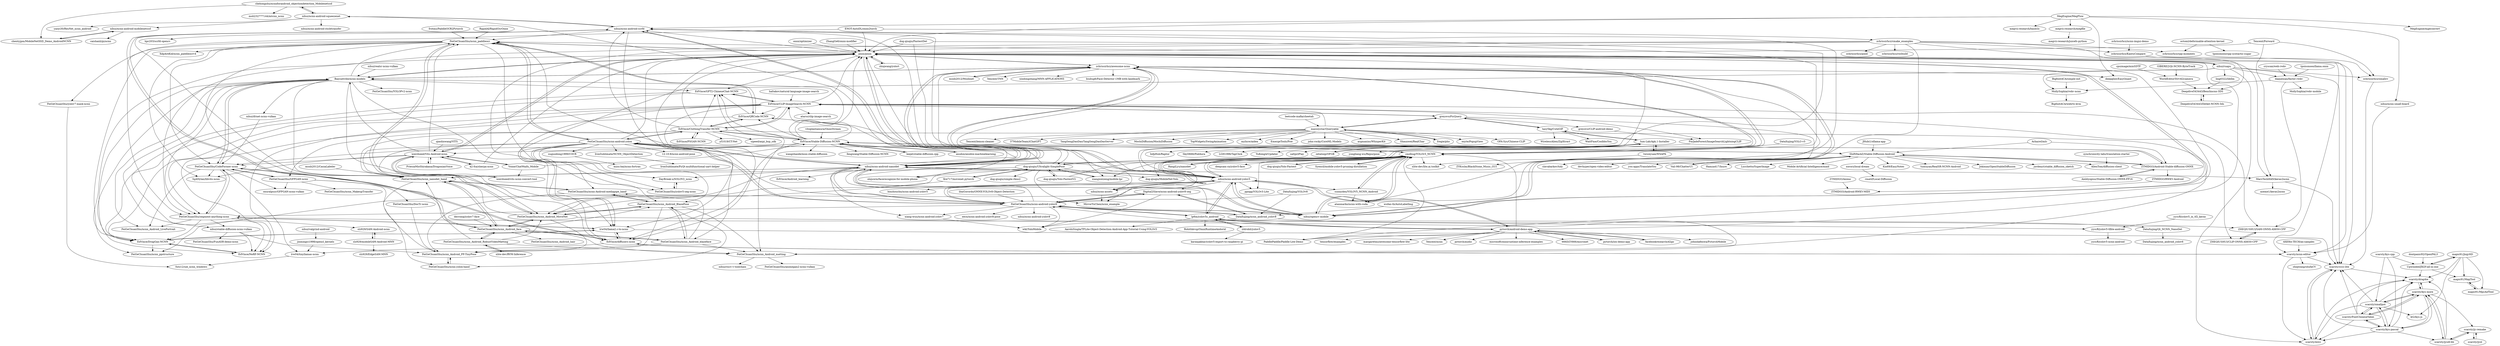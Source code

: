 digraph G {
"chehongshu/ncnnforandroid_objectiondetection_Mobilenetssd" -> "nihui/ncnn-android-squeezenet"
"chehongshu/ncnnforandroid_objectiondetection_Mobilenetssd" -> "chentyjpm/MobileNetSSD_Demo_AndroidNCNN"
"chehongshu/ncnnforandroid_objectiondetection_Mobilenetssd" -> "moli232777144/mtcnn_ncnn" ["e"=1]
"twiceyuan/WXAPK" -> "Ium-Lab/Apk.1-Installer"
"twiceyuan/WXAPK" -> "ZYKsslm/BlackStone_Music_GUI" ["e"=1]
"Upwinded/JXQY-all-in-one" -> "mapic91/JxqyHD"
"Upwinded/JXQY-all-in-one" -> "mapic91/MapTool"
"Upwinded/JXQY-all-in-one" -> "scarsty/drag4ie"
"nihui/ncnn-assets" -> "MirrorYuChen/ncnn_example" ["e"=1]
"nihui/ncnn-assets" -> "zchrissirhcz/awesome-ncnn"
"nihui/ncnn-assets" -> "nihui/ncnn-android-scrfd"
"nihui/realsr-ncnn-vulkan" -> "Baiyuetribe/ncnn-models" ["e"=1]
"dog-qiuqiu/Yolo-Fastest" -> "cmdbug/YOLOv5_NCNN" ["e"=1]
"PaddlePaddle/Paddle-Lite-Demo" -> "FeiGeChuanShu/ncnn_paddleocr" ["e"=1]
"PaddlePaddle/Paddle-Lite-Demo" -> "cmdbug/YOLOv5_NCNN" ["e"=1]
"zhiqwang/yolort" -> "pnnx/pnnx" ["e"=1]
"Syencil/mobile-yolov5-pruning-distillation" -> "cmdbug/YOLOv5_NCNN" ["e"=1]
"dontpanic92/OpenPAL3" -> "Upwinded/JXQY-all-in-one" ["e"=1]
"zldrobit/yolov5" -> "lp6m/yolov5s_android"
"zldrobit/yolov5" -> "karanjakhar/yolov5-export-to-raspberry-pi"
"cmdbug/YOLOv5_NCNN" -> "nihui/ncnn-android-yolov5"
"cmdbug/YOLOv5_NCNN" -> "dog-qiuqiu/Yolo-Fastest" ["e"=1]
"cmdbug/YOLOv5_NCNN" -> "nihui/opencv-mobile" ["e"=1]
"cmdbug/YOLOv5_NCNN" -> "zchrissirhcz/awesome-ncnn"
"cmdbug/YOLOv5_NCNN" -> "RangiLyu/nanodet" ["e"=1]
"cmdbug/YOLOv5_NCNN" -> "Syencil/mobile-yolov5-pruning-distillation" ["e"=1]
"cmdbug/YOLOv5_NCNN" -> "dog-qiuqiu/MobileNet-Yolo" ["e"=1]
"cmdbug/YOLOv5_NCNN" -> "ppogg/YOLOv5-Lite" ["e"=1]
"cmdbug/YOLOv5_NCNN" -> "dog-qiuqiu/Ultralight-SimplePose"
"cmdbug/YOLOv5_NCNN" -> "sunnyden/YOLOV5_NCNN_Android"
"cmdbug/YOLOv5_NCNN" -> "xlite-dev/lite.ai.toolkit" ["e"=1]
"cmdbug/YOLOv5_NCNN" -> "xiangweizeng/mobile-lpr" ["e"=1]
"cmdbug/YOLOv5_NCNN" -> "deepcam-cn/yolov5-face" ["e"=1]
"cmdbug/YOLOv5_NCNN" -> "FeiGeChuanShu/ncnn-android-yolox"
"cmdbug/YOLOv5_NCNN" -> "nihui/ncnn-android-nanodet"
"chentyjpm/MobileNetSSD_Demo_AndroidNCNN" -> "nihui/ncnn-android-mobilenetssd"
"nihui/ncnn-android-squeezenet" -> "chehongshu/ncnnforandroid_objectiondetection_Mobilenetssd"
"nihui/ncnn-android-squeezenet" -> "nihui/ncnn-android-styletransfer"
"nihui/ncnn-android-squeezenet" -> "nihui/ncnn-android-scrfd"
"nihui/ncnn-android-squeezenet" -> "nihui/ncnn-android-mobilenetssd"
"nihui/ncnn-android-squeezenet" -> "yaoyi30/ResNet_ncnn_android"
"pytorch/android-demo-app" -> "pytorch/ios-demo-app" ["e"=1]
"pytorch/android-demo-app" -> "nihui/ncnn-android-yolov5"
"pytorch/android-demo-app" -> "facebookresearch/d2go" ["e"=1]
"pytorch/android-demo-app" -> "lp6m/yolov5s_android"
"pytorch/android-demo-app" -> "cmdbug/YOLOv5_NCNN"
"pytorch/android-demo-app" -> "FeiGeChuanShu/ncnn-android-yolov8"
"pytorch/android-demo-app" -> "pnnx/pnnx"
"pytorch/android-demo-app" -> "johnolafenwa/PytorchMobile"
"pytorch/android-demo-app" -> "tensorflow/examples" ["e"=1]
"pytorch/android-demo-app" -> "margaretmz/awesome-tensorflow-lite" ["e"=1]
"pytorch/android-demo-app" -> "PaddlePaddle/Paddle-Lite-Demo" ["e"=1]
"pytorch/android-demo-app" -> "Tencent/ncnn" ["e"=1]
"pytorch/android-demo-app" -> "pytorch/audio" ["e"=1]
"pytorch/android-demo-app" -> "microsoft/onnxruntime-inference-examples" ["e"=1]
"pytorch/android-demo-app" -> "666DZY666/micronet" ["e"=1]
"zchrissirhcz/awesome-ncnn" -> "cmdbug/YOLOv5_NCNN"
"zchrissirhcz/awesome-ncnn" -> "Baiyuetribe/ncnn-models"
"zchrissirhcz/awesome-ncnn" -> "MirrorYuChen/ncnn_example" ["e"=1]
"zchrissirhcz/awesome-ncnn" -> "nihui/opencv-mobile" ["e"=1]
"zchrissirhcz/awesome-ncnn" -> "pnnx/pnnx"
"zchrissirhcz/awesome-ncnn" -> "nihui/ncnn-assets"
"zchrissirhcz/awesome-ncnn" -> "msnh2012/Msnhnet" ["e"=1]
"zchrissirhcz/awesome-ncnn" -> "Tencent/TNN" ["e"=1]
"zchrissirhcz/awesome-ncnn" -> "nihui/ncnn-android-yolov5"
"zchrissirhcz/awesome-ncnn" -> "xindongzhang/MNN-APPLICATIONS" ["e"=1]
"zchrissirhcz/awesome-ncnn" -> "deepglint/EasyQuant" ["e"=1]
"zchrissirhcz/awesome-ncnn" -> "biubug6/Face-Detector-1MB-with-landmark" ["e"=1]
"zchrissirhcz/awesome-ncnn" -> "xlite-dev/lite.ai.toolkit" ["e"=1]
"zchrissirhcz/awesome-ncnn" -> "xiangweizeng/mobile-lpr" ["e"=1]
"zchrissirhcz/awesome-ncnn" -> "nihui/ncnn-android-nanodet"
"zchrissirhcz/cmake_examples" -> "scarsty/ncnn-editor"
"zchrissirhcz/cmake_examples" -> "zchrissirhcz/rocbuild"
"zchrissirhcz/cmake_examples" -> "FeiGeChuanShu/segment-anything-ncnn"
"zchrissirhcz/cmake_examples" -> "zchrissirhcz/pixel"
"zchrissirhcz/cmake_examples" -> "pnnx/pnnx"
"zchrissirhcz/cmake_examples" -> "atanmarko/ncnn-with-cuda"
"zchrissirhcz/cmake_examples" -> "zchrissirhcz/smallcv"
"zchrissirhcz/cmake_examples" -> "zchrissirhcz/KantuCompare"
"zchrissirhcz/cmake_examples" -> "FeiGeChuanShu/ncnn_Android_BlazePose"
"zchrissirhcz/cmake_examples" -> "zchrissirhcz/cpp-moments"
"DataXujing/YOLO-v5" -> "cmdbug/YOLOv5_NCNN" ["e"=1]
"nihui/ncnn-android-mobilenetssd" -> "chentyjpm/MobileNetSSD_Demo_AndroidNCNN"
"nihui/ncnn-android-mobilenetssd" -> "caishanli/pyncnn"
"onnx/optimizer" -> "pnnx/pnnx" ["e"=1]
"pytorch/ios-demo-app" -> "pytorch/android-demo-app" ["e"=1]
"msnh2012/Msnhnet" -> "zchrissirhcz/awesome-ncnn" ["e"=1]
"xiangweizeng/mobile-lpr" -> "dog-qiuqiu/Ultralight-SimplePose" ["e"=1]
"dog-qiuqiu/Ultralight-SimplePose" -> "FeiGeChuanShu/ncnn_Android_MoveNet"
"dog-qiuqiu/Ultralight-SimplePose" -> "cmdbug/YOLOv5_NCNN"
"dog-qiuqiu/Ultralight-SimplePose" -> "dog-qiuqiu/MobileNet-Yolo" ["e"=1]
"dog-qiuqiu/Ultralight-SimplePose" -> "xiangweizeng/mobile-lpr" ["e"=1]
"dog-qiuqiu/Ultralight-SimplePose" -> "fire717/movenet.pytorch" ["e"=1]
"dog-qiuqiu/Ultralight-SimplePose" -> "FeiGeChuanShu/ncnn_nanodet_hand"
"dog-qiuqiu/Ultralight-SimplePose" -> "dog-qiuqiu/simple-rknn2"
"dog-qiuqiu/Ultralight-SimplePose" -> "olojuwin/facerecognize-for-mobile-phone" ["e"=1]
"dog-qiuqiu/Ultralight-SimplePose" -> "nihui/ncnn-android-scrfd"
"dog-qiuqiu/Ultralight-SimplePose" -> "dog-qiuqiu/Yolo-FastestV2" ["e"=1]
"dog-qiuqiu/Ultralight-SimplePose" -> "MirrorYuChen/ncnn_example" ["e"=1]
"dog-qiuqiu/Ultralight-SimplePose" -> "EdVince/QRCode-NCNN"
"xuguodong1999/COCR" -> "mizu-bai/ncnn-fortran"
"MarsTechHAN/keras2ncnn" -> "azeme1/keras2ncnn"
"MarsTechHAN/keras2ncnn" -> "scarsty/cccc-lite"
"msnh2012/CasiaLabeler" -> "FeiGeChuanShu/ncnn_nanodet_hand" ["e"=1]
"sunnyden/YOLOV5_NCNN_Android" -> "atanmarko/ncnn-with-cuda"
"sunnyden/YOLOV5_NCNN_Android" -> "cmdbug/YOLOv5_NCNN"
"RangiLyu/nanodet" -> "cmdbug/YOLOv5_NCNN" ["e"=1]
"haltakov/natural-language-image-search" -> "EdVince/CLIP-ImageSearch-NCNN" ["e"=1]
"nihui/opencv-mobile" -> "cmdbug/YOLOv5_NCNN" ["e"=1]
"nihui/opencv-mobile" -> "pnnx/pnnx" ["e"=1]
"nihui/opencv-mobile" -> "FeiGeChuanShu/ncnn-android-yolov8" ["e"=1]
"nihui/opencv-mobile" -> "zchrissirhcz/awesome-ncnn" ["e"=1]
"nihui/opencv-mobile" -> "nihui/ncnn-android-nanodet" ["e"=1]
"nihui/opencv-mobile" -> "nihui/ncnn-android-yolov5" ["e"=1]
"dog-qiuqiu/Yolo-FastestV2" -> "dog-qiuqiu/Ultralight-SimplePose" ["e"=1]
"dog-qiuqiu/Yolo-FastestV2" -> "cmdbug/YOLOv5_NCNN" ["e"=1]
"frotms/PaddleOCR2Pytorch" -> "FeiGeChuanShu/ncnn_paddleocr" ["e"=1]
"facebookresearch/d2go" -> "pytorch/android-demo-app" ["e"=1]
"pnnx/pnnx" -> "scarsty/ncnn-editor"
"pnnx/pnnx" -> "nihui/opencv-mobile" ["e"=1]
"pnnx/pnnx" -> "FeiGeChuanShu/ncnn_paddleocr"
"pnnx/pnnx" -> "EdVince/GPT2-ChineseChat-NCNN"
"pnnx/pnnx" -> "nihui/ncnn-android-nanodet"
"pnnx/pnnx" -> "zchrissirhcz/awesome-ncnn"
"pnnx/pnnx" -> "nihui/ruapu"
"pnnx/pnnx" -> "Baiyuetribe/ncnn-models"
"pnnx/pnnx" -> "scarsty/cccc-lite"
"pnnx/pnnx" -> "nihui/ncnn-android-scrfd"
"pnnx/pnnx" -> "weirdseed/Vits-Android-ncnn"
"pnnx/pnnx" -> "lrw04/llama2.c-to-ncnn"
"pnnx/pnnx" -> "zhiqwang/yolort" ["e"=1]
"pnnx/pnnx" -> "EdVince/DragGan-NCNN"
"pnnx/pnnx" -> "MarsTechHAN/keras2ncnn"
"FeiGeChuanShu/ncnn-android-yolox" -> "FeiGeChuanShu/ncnn_nanodet_hand"
"FeiGeChuanShu/ncnn-android-yolox" -> "12-10-8/ncnn-android-pose"
"FeiGeChuanShu/ncnn-android-yolox" -> "FeiGeChuanShu/ncnn_paddleocr"
"FeiGeChuanShu/ncnn-android-yolox" -> "FeiGeChuanShu/yolov5-seg-ncnn"
"FeiGeChuanShu/ncnn-android-yolox" -> "FeiGeChuanShu/ncnn_Android_BlazePose"
"FeiGeChuanShu/ncnn-android-yolox" -> "FeiGeChuanShu/ncnn_Android_MoveNet"
"FeiGeChuanShu/ncnn-android-yolox" -> "FeiGeChuanShu/ncnn-android-yolov8"
"FeiGeChuanShu/ncnn-android-yolox" -> "cmdbug/YOLOv5_NCNN"
"FeiGeChuanShu/ncnn-android-yolox" -> "EdVince/ClothingTransfer-NCNN"
"FeiGeChuanShu/ncnn-android-yolox" -> "IronSublimate/NCNN_ObjectDetection"
"FeiGeChuanShu/ncnn-android-yolox" -> "pnnx/pnnx"
"FeiGeChuanShu/ncnn-android-yolox" -> "nihui/ncnn-android-nanodet"
"FeiGeChuanShu/ncnn-android-yolox" -> "DayBreak-u/SOLOV2_ncnn"
"FeiGeChuanShu/ncnn-android-yolox" -> "FeiGeChuanShu/ncnn-Android-mediapipe_hand"
"FeiGeChuanShu/ncnn-android-yolox" -> "xuguodong1999/COCR"
"nihui/ncnn-android-yolov5" -> "cmdbug/YOLOv5_NCNN"
"nihui/ncnn-android-yolov5" -> "FeiGeChuanShu/ncnn-android-yolov8"
"nihui/ncnn-android-yolov5" -> "nihui/ncnn-android-nanodet"
"nihui/ncnn-android-yolov5" -> "lp6m/yolov5s_android"
"nihui/ncnn-android-yolov5" -> "pnnx/pnnx"
"nihui/ncnn-android-yolov5" -> "binzhouchn/ncnn-android-yolov5"
"nihui/ncnn-android-yolov5" -> "zchrissirhcz/awesome-ncnn"
"nihui/ncnn-android-yolov5" -> "nihui/opencv-mobile" ["e"=1]
"nihui/ncnn-android-yolov5" -> "pytorch/android-demo-app"
"nihui/ncnn-android-yolov5" -> "FeiGeChuanShu/ncnn-android-yolox"
"nihui/ncnn-android-yolov5" -> "sunnyden/YOLOV5_NCNN_Android"
"nihui/ncnn-android-yolov5" -> "ppogg/YOLOv5-Lite" ["e"=1]
"nihui/ncnn-android-yolov5" -> "Digital2Slave/ncnn-android-yolov8-seg"
"nihui/ncnn-android-yolov5" -> "nihui/ncnn-assets"
"nihui/ncnn-android-yolov5" -> "nihui/ncnn-android-scrfd"
"MegEngine/MegFlow" -> "MegEngine/mgeconvert" ["e"=1]
"MegEngine/MegFlow" -> "megvii-research/megfile"
"MegEngine/MegFlow" -> "megvii-research/basecls" ["e"=1]
"MegEngine/MegFlow" -> "deepglint/EasyQuant" ["e"=1]
"MegEngine/MegFlow" -> "pnnx/pnnx"
"MegEngine/MegFlow" -> "nihui/ncnn-small-board"
"MegEngine/MegFlow" -> "nihui/ncnn-android-scrfd"
"Tencent/Forward" -> "pnnx/pnnx" ["e"=1]
"Tencent/Forward" -> "zchrissirhcz/smallcv" ["e"=1]
"Tencent/Forward" -> "MarsTechHAN/keras2ncnn" ["e"=1]
"lp6m/yolov5s_android" -> "nihui/ncnn-android-yolov5"
"lp6m/yolov5s_android" -> "AarohiSingla/TFLite-Object-Detection-Android-App-Tutorial-Using-YOLOv5"
"lp6m/yolov5s_android" -> "yyccR/yolov5-tflite-android"
"lp6m/yolov5s_android" -> "zldrobit/yolov5"
"lp6m/yolov5s_android" -> "FeiGeChuanShu/ncnn-android-yolov8"
"lp6m/yolov5s_android" -> "nihui/ncnn-android-nanodet"
"lp6m/yolov5s_android" -> "pytorch/android-demo-app"
"lp6m/yolov5s_android" -> "Rohithkvsp/OnnxRuntimeAndorid"
"FeiGeChuanShu/ncnn_Android_RobustVideoMatting" -> "FeiGeChuanShu/ncnn_Android_matting"
"FeiGeChuanShu/ncnn_Android_RobustVideoMatting" -> "FeiGeChuanShu/ncnn_nanodet_hand"
"FeiGeChuanShu/ncnn_Android_RobustVideoMatting" -> "FeiGeChuanShu/ncnn_Android_face"
"FeiGeChuanShu/ncnn_Android_RobustVideoMatting" -> "FeiGeChuanShu/ncnn_Android_MoveNet"
"FeiGeChuanShu/ncnn_Android_RobustVideoMatting" -> "xlite-dev/RVM-Inference"
"nihui/ncnn-android-nanodet" -> "nihui/ncnn-android-yolov5"
"nihui/ncnn-android-nanodet" -> "FeiGeChuanShu/ncnn-android-yolov8"
"nihui/ncnn-android-nanodet" -> "pnnx/pnnx"
"nihui/ncnn-android-nanodet" -> "nihui/ncnn-android-scrfd"
"nihui/ncnn-android-nanodet" -> "FeiGeChuanShu/ncnn_nanodet_hand"
"nihui/ncnn-android-nanodet" -> "cmdbug/YOLOv5_NCNN"
"nihui/ncnn-android-nanodet" -> "MarsTechHAN/keras2ncnn"
"nihui/ncnn-android-nanodet" -> "nihui/ncnn-android-squeezenet"
"nihui/ncnn-android-nanodet" -> "DayBreak-u/SOLOV2_ncnn"
"nihui/ncnn-android-nanodet" -> "FeiGeChuanShu/ncnn-android-yolox"
"nihui/ncnn-android-nanodet" -> "nihui/opencv-mobile" ["e"=1]
"nihui/ncnn-android-nanodet" -> "zchrissirhcz/awesome-ncnn"
"nihui/ncnn-android-nanodet" -> "xiang-wuu/ncnn-android-yolov7"
"nihui/ncnn-android-nanodet" -> "EdVince/Android_learning"
"nihui/ncnn-android-nanodet" -> "FeiGeChuanShu/ncnn_Android_MoveNet"
"nihui/ncnn-android-scrfd" -> "FeiGeChuanShu/ncnn_Android_face"
"nihui/ncnn-android-scrfd" -> "FeiGeChuanShu/ncnn_nanodet_hand"
"nihui/ncnn-android-scrfd" -> "FeiGeChuanShu/ncnn_Android_blazeface"
"nihui/ncnn-android-scrfd" -> "nihui/ncnn-android-squeezenet"
"nihui/ncnn-android-scrfd" -> "FeiGeChuanShu/ncnn_paddleocr"
"nihui/ncnn-android-scrfd" -> "atanmarko/ncnn-with-cuda"
"nihui/ncnn-android-scrfd" -> "nihui/ncnn-android-nanodet"
"nihui/ncnn-android-scrfd" -> "hpc203/scrfd-opencv" ["e"=1]
"wufan-tb/AutoLabelImg" -> "DataXujing/ncnn_android_yolov8" ["e"=1]
"FeiGeChuanShu/ncnn_Android_face" -> "FeiGeChuanShu/ncnn_Android_blazeface"
"FeiGeChuanShu/ncnn_Android_face" -> "FeiGeChuanShu/ncnn_nanodet_hand"
"FeiGeChuanShu/ncnn_Android_face" -> "FeiGeChuanShu/ncnn_Android_hair"
"FeiGeChuanShu/ncnn_Android_face" -> "nihui/ncnn-android-scrfd"
"FeiGeChuanShu/ncnn_Android_face" -> "FeiGeChuanShu/ncnn_Android_MoveNet"
"FeiGeChuanShu/ncnn_Android_face" -> "FeiGeChuanShu/ncnn_Android_RobustVideoMatting"
"FeiGeChuanShu/ncnn_Android_face" -> "FeiGeChuanShu/ncnn_Android_BlazePose"
"FeiGeChuanShu/ncnn_Android_face" -> "FeiGeChuanShu/ncnn_Android_matting"
"BigfootACA/simple-init" -> "MollySophia/rwkv-ncnn" ["e"=1]
"FeiGeChuanShu/ncnn_paddleocr" -> "XdpAreKid/ncnn_paddleocrv4"
"FeiGeChuanShu/ncnn_paddleocr" -> "FeiGeChuanShu/CodeFormer-ncnn"
"FeiGeChuanShu/ncnn_paddleocr" -> "FeiGeChuanShu/ncnn_Android_MoveNet"
"FeiGeChuanShu/ncnn_paddleocr" -> "Sg4Dylan/libvits-ncnn"
"FeiGeChuanShu/ncnn_paddleocr" -> "FeiGeChuanShu/yolov7-mask-ncnn"
"FeiGeChuanShu/ncnn_paddleocr" -> "FeiGeChuanShu/ncnn_nanodet_hand"
"FeiGeChuanShu/ncnn_paddleocr" -> "pnnx/pnnx"
"FeiGeChuanShu/ncnn_paddleocr" -> "EdVince/QRCode-NCNN"
"FeiGeChuanShu/ncnn_paddleocr" -> "FeiGeChuanShu/ncnn-android-yolox"
"FeiGeChuanShu/ncnn_paddleocr" -> "FeiGeChuanShu/ncnn_ppstructure"
"FeiGeChuanShu/ncnn_paddleocr" -> "FeiGeChuanShu/yolov5-seg-ncnn"
"mapic91/JxqyHD" -> "Upwinded/JXQY-all-in-one"
"mapic91/JxqyHD" -> "mapic91/MapTool"
"mapic91/JxqyHD" -> "mapic91/MpcAsfTool"
"mapic91/JxqyHD" -> "kt2/kys-js"
"mapic91/JxqyHD" -> "scarsty/drag4ie"
"megvii-research/megfile" -> "megvii-research/juicefs-python"
"scarsty/smallpot" -> "scarsty/drag4ie"
"scarsty/smallpot" -> "scarsty/kys-pascal"
"scarsty/smallpot" -> "scarsty/mlcc"
"scarsty/smallpot" -> "scarsty/FontChineseYahei"
"scarsty/smallpot" -> "scarsty/kys-more"
"scarsty/smallpot" -> "scarsty/cccc-lite"
"scarsty/smallpot" -> "kt2/kys-js"
"scarsty/drag4ie" -> "scarsty/kys-more"
"scarsty/kys-pascal" -> "scarsty/kys-more"
"scarsty/kys-pascal" -> "scarsty/drag4ie"
"scarsty/kys-pascal" -> "scarsty/FontChineseYahei"
"scarsty/kys-pascal" -> "scarsty/smallpot"
"scarsty/kys-pascal" -> "scarsty/cccc-lite"
"scarsty/kys-pascal" -> "scarsty/mlcc"
"scarsty/kys-pascal" -> "scarsty/jysdl-bh"
"nihui/valgrind-android" -> "jinmingyi1998/opencl_kernels"
"FeiGeChuanShu/ncnn_nanodet_hand" -> "FeiGeChuanShu/ncnn-Android-mediapipe_hand"
"FeiGeChuanShu/ncnn_nanodet_hand" -> "FeiGeChuanShu/ncnn_Android_face"
"FeiGeChuanShu/ncnn_nanodet_hand" -> "FeiGeChuanShu/ncnn-yolox-hand"
"scarsty/jysdl-bh" -> "scarsty/jy-remake"
"scarsty/jysdl-bh" -> "scarsty/kys-more"
"scarsty/jysdl-bh" -> "scarsty/drag4ie"
"scarsty/mlcc" -> "scarsty/cccc-lite"
"scarsty/mlcc" -> "scarsty/drag4ie"
"DayBreak-u/SOLOV2_ncnn" -> "FeiGeChuanShu/yolov5-seg-ncnn"
"zchrissirhcz/smallcv" -> "scarsty/cccc-lite"
"mapic91/MpcAsfTool" -> "mapic91/MapTool"
"IronSublimate/NCNN_ObjectDetection" -> "IronSublimate/PyQt-multifunctional-uart-helper"
"mapic91/MapTool" -> "mapic91/MpcAsfTool"
"FeiGeChuanShu/ncnn-yolox-hand" -> "FeiGeChuanShu/ncnn_Android_PP-TinyPose"
"fire717/movenet.pytorch" -> "FeiGeChuanShu/ncnn_Android_MoveNet" ["e"=1]
"fire717/movenet.pytorch" -> "dog-qiuqiu/Ultralight-SimplePose" ["e"=1]
"ZhangGe6/onnx-modifier" -> "pnnx/pnnx" ["e"=1]
"yyccR/yolov5_in_tf2_keras" -> "yyccR/yolov5-tflite-android" ["e"=1]
"ENOT-AutoDL/onnx2torch" -> "pnnx/pnnx" ["e"=1]
"ENOT-AutoDL/onnx2torch" -> "zchrissirhcz/cmake_examples" ["e"=1]
"ENOT-AutoDL/onnx2torch" -> "FeiGeChuanShu/segment-anything-ncnn" ["e"=1]
"FeiGeChuanShu/ncnn_Android_MoveNet" -> "FeiGeChuanShu/ncnn_Android_BlazePose"
"FeiGeChuanShu/ncnn_Android_MoveNet" -> "FeiGeChuanShu/ncnn_Android_PP-TinyPose"
"FeiGeChuanShu/ncnn_Android_MoveNet" -> "FeiGeChuanShu/ncnn_Android_matting"
"FeiGeChuanShu/ncnn_Android_MoveNet" -> "FeiGeChuanShu/ncnn_nanodet_hand"
"FeiGeChuanShu/ncnn_Android_MoveNet" -> "FeiGeChuanShu/ncnn_Android_face"
"FeiGeChuanShu/ncnn_Android_MoveNet" -> "FeiGeChuanShu/ncnn_paddleocr"
"EdVince/ClothingTransfer-NCNN" -> "EdVince/GPT2-ChineseChat-NCNN"
"EdVince/ClothingTransfer-NCNN" -> "EdVince/PSGAN-NCNN"
"EdVince/ClothingTransfer-NCNN" -> "yf1019/CT-Net"
"EdVince/ClothingTransfer-NCNN" -> "EdVince/QRCode-NCNN"
"EdVince/ClothingTransfer-NCNN" -> "FeiGeChuanShu/ncnn_Android_matting"
"EdVince/ClothingTransfer-NCNN" -> "FeiGeChuanShu/ncnn_nanodet_hand"
"EdVince/ClothingTransfer-NCNN" -> "EdVince/CLIP-ImageSearch-NCNN"
"EdVince/ClothingTransfer-NCNN" -> "nihui/ncnn-android-scrfd"
"EdVince/ClothingTransfer-NCNN" -> "FeiGeChuanShu/GFPGAN-ncnn"
"EdVince/ClothingTransfer-NCNN" -> "EdVince/Stable-Diffusion-NCNN"
"EdVince/ClothingTransfer-NCNN" -> "FeiGeChuanShu/ncnn-android-yolox"
"EdVince/ClothingTransfer-NCNN" -> "pnnx/pnnx"
"EdVince/ClothingTransfer-NCNN" -> "sipeed/axpi_bsp_sdk" ["e"=1]
"EdVince/CLIP-ImageSearch-NCNN" -> "EdVince/GPT2-ChineseChat-NCNN"
"EdVince/CLIP-ImageSearch-NCNN" -> "EdVince/diffusers-ncnn"
"EdVince/CLIP-ImageSearch-NCNN" -> "lrw04/llama2.c-to-ncnn"
"EdVince/CLIP-ImageSearch-NCNN" -> "EdVince/DragGan-NCNN"
"EdVince/CLIP-ImageSearch-NCNN" -> "EdVince/ClothingTransfer-NCNN"
"EdVince/CLIP-ImageSearch-NCNN" -> "atarss/clip-image-search" ["e"=1]
"EdVince/CLIP-ImageSearch-NCNN" -> "FeiGeChuanShu/segment-anything-ncnn"
"EdVince/CLIP-ImageSearch-NCNN" -> "greyovo/PicQuery"
"EdVince/CLIP-ImageSearch-NCNN" -> "ForJadeForest/ImageSearchLightningCLIP"
"EdVince/CLIP-ImageSearch-NCNN" -> "ZHEQIUSHUI/CLIP-ONNX-AX650-CPP"
"EdVince/CLIP-ImageSearch-NCNN" -> "EdVince/QRCode-NCNN"
"EdVince/CLIP-ImageSearch-NCNN" -> "ZHEQIUSHUI/SAM-ONNX-AX650-CPP"
"EdVince/CLIP-ImageSearch-NCNN" -> "pnnx/pnnx"
"EdVince/CLIP-ImageSearch-NCNN" -> "EdVince/NeRF-NCNN"
"nihui/ncnn-small-board" -> "scarsty/ncnn-editor"
"FeiGeChuanShu/ncnn_Android_matting" -> "FeiGeChuanShu/animegan2-ncnn-vulkan"
"FeiGeChuanShu/ncnn_Android_matting" -> "nihui/riscv-v-toolchain"
"FeiGeChuanShu/ncnn_Android_BlazePose" -> "FeiGeChuanShu/ncnn_Android_matting"
"FeiGeChuanShu/ncnn_Android_BlazePose" -> "FeiGeChuanShu/ncnn_Android_MoveNet"
"FeiGeChuanShu/ncnn_Android_BlazePose" -> "FeiGeChuanShu/ncnn-Android-mediapipe_hand"
"FeiGeChuanShu/ncnn_Android_BlazePose" -> "FeiGeChuanShu/ncnn-yolox-hand"
"FeiGeChuanShu/ncnn_Android_BlazePose" -> "FeiGeChuanShu/ncnn_Android_blazeface"
"FeiGeChuanShu/ncnn_Android_BlazePose" -> "FeiGeChuanShu/ncnn_Android_PP-TinyPose"
"Baiyuetribe/ncnn-models" -> "FeiGeChuanShu/CodeFormer-ncnn"
"Baiyuetribe/ncnn-models" -> "nihui/stable-diffusion-ncnn-vulkan"
"Baiyuetribe/ncnn-models" -> "FeiGeChuanShu/ncnn_Android_LivePortrait"
"Baiyuetribe/ncnn-models" -> "lrw04/llama2.c-to-ncnn"
"Baiyuetribe/ncnn-models" -> "EdVince/DragGan-NCNN"
"Baiyuetribe/ncnn-models" -> "FeiGeChuanShu/segment-anything-ncnn"
"Baiyuetribe/ncnn-models" -> "FeiGeChuanShu/ncnn_nanodet_hand"
"Baiyuetribe/ncnn-models" -> "nihui/ifrnet-ncnn-vulkan" ["e"=1]
"Baiyuetribe/ncnn-models" -> "EdVince/diffusers-ncnn"
"Baiyuetribe/ncnn-models" -> "EdVince/GPT2-ChineseChat-NCNN"
"Baiyuetribe/ncnn-models" -> "zchrissirhcz/awesome-ncnn"
"Baiyuetribe/ncnn-models" -> "FeiGeChuanShu/ncnn_paddleocr"
"Baiyuetribe/ncnn-models" -> "EdVince/NeRF-NCNN"
"Baiyuetribe/ncnn-models" -> "FeiGeChuanShu/YOLOPv2-ncnn" ["e"=1]
"Baiyuetribe/ncnn-models" -> "pnnx/pnnx"
"DataXujing/Qt_NCNN_NanoDet" -> "DataXujing/ncnn_android_yolov6"
"EdVince/GPT2-ChineseChat-NCNN" -> "EdVince/DragGan-NCNN"
"EdVince/GPT2-ChineseChat-NCNN" -> "FeiGeChuanShu/ncnn_Android_matting"
"EdVince/GPT2-ChineseChat-NCNN" -> "EdVince/CLIP-ImageSearch-NCNN"
"EdVince/GPT2-ChineseChat-NCNN" -> "EdVince/NeRF-NCNN"
"EdVince/QRCode-NCNN" -> "EdVince/ClothingTransfer-NCNN"
"EdVince/QRCode-NCNN" -> "EdVince/GPT2-ChineseChat-NCNN"
"EdVince/QRCode-NCNN" -> "olojuwin/facerecognize-for-mobile-phone" ["e"=1]
"EdVince/QRCode-NCNN" -> "FeiGeChuanShu/ncnn_paddleocr"
"EdVince/QRCode-NCNN" -> "EdVince/NeRF-NCNN"
"AXERA-TECH/ax-samples" -> "scarsty/ncnn-editor" ["e"=1]
"FeiGeChuanShu/GFPGAN-ncnn" -> "FeiGeChuanShu/ncnn_Android_PP-TinyPose"
"FeiGeChuanShu/GFPGAN-ncnn" -> "onuralpszr/GFPGAN-ncnn-vulkan"
"FeiGeChuanShu/GFPGAN-ncnn" -> "FeiGeChuanShu/CodeFormer-ncnn"
"FeiGeChuanShu/GFPGAN-ncnn" -> "FeiGeChuanShu/DocTr-ncnn"
"FeiGeChuanShu/GFPGAN-ncnn" -> "FeiGeChuanShu/ncnn_MakeupTransfer"
"yyccR/yolov5-tflite-android" -> "yyccR/yolov5-ncnn-android"
"scarsty/FontChineseYahei" -> "scarsty/drag4ie"
"scarsty/FontChineseYahei" -> "scarsty/kys-more"
"scarsty/FontChineseYahei" -> "scarsty/kys-pascal"
"scarsty/FontChineseYahei" -> "scarsty/smallpot"
"scarsty/FontChineseYahei" -> "scarsty/mlcc"
"scarsty/FontChineseYahei" -> "scarsty/cccc-lite"
"scarsty/kys-more" -> "scarsty/drag4ie"
"scarsty/kys-more" -> "scarsty/kys-pascal"
"scarsty/kys-more" -> "scarsty/FontChineseYahei"
"scarsty/kys-more" -> "scarsty/jysdl-bh"
"scarsty/kys-more" -> "scarsty/smallpot"
"scarsty/kys-more" -> "scarsty/jy-remake"
"scarsty/ncnn-editor" -> "scarsty/cccc-lite"
"scarsty/ncnn-editor" -> "scarsty/mlcc"
"scarsty/ncnn-editor" -> "zhiqwang/shufaCV"
"scarsty/ncnn-editor" -> "EdVince/diffusers-ncnn"
"FeiGeChuanShu/DocTr-ncnn" -> "FeiGeChuanShu/ncnn_Android_PP-TinyPose"
"FeiGeChuanShu/ncnn_Android_blazeface" -> "FeiGeChuanShu/ncnn_Android_PP-TinyPose"
"FeiGeChuanShu/ncnn_Android_blazeface" -> "FeiGeChuanShu/ncnn_Android_face"
"FeiGeChuanShu/ncnn_Android_blazeface" -> "FeiGeChuanShu/ncnn_Android_BlazePose"
"FeiGeChuanShu/ncnn_Android_blazeface" -> "FeiGeChuanShu/ncnn_Android_matting"
"FeiGeChuanShu/ncnn_Android_blazeface" -> "FeiGeChuanShu/ncnn-Android-mediapipe_hand"
"xlite-dev/RVM-Inference" -> "FeiGeChuanShu/ncnn_Android_RobustVideoMatting"
"EdVince/PSGAN-NCNN" -> "EdVince/ClothingTransfer-NCNN"
"WorldEditor50/v4l2camera" -> "Deepdive543443/Benchncnn-3DS"
"ForJadeForest/ImageSearchLightningCLIP" -> "yongliang-wu/Repurpose" ["e"=1]
"FeiGeChuanShu/ncnn-Android-mediapipe_hand" -> "FeiGeChuanShu/ncnn_nanodet_hand"
"FeiGeChuanShu/ncnn-Android-mediapipe_hand" -> "FeiGeChuanShu/ncnn_Android_BlazePose"
"FeiGeChuanShu/ncnn-Android-mediapipe_hand" -> "FeiGeChuanShu/ncnn_Android_PP-TinyPose"
"octoml/deformable-attention-kernel" -> "tpoisonooo/cpp-syntactic-sugar"
"octoml/deformable-attention-kernel" -> "zchrissirhcz/cpp-moments"
"FeiGeChuanShu/ncnn_Android_PP-TinyPose" -> "FeiGeChuanShu/ncnn-yolox-hand"
"zchrissirhcz/KantuCompare" -> "Deepdive543443/Benchncnn-3DS"
"ibaiGorordo/ONNX-YOLOv8-Object-Detection" -> "FeiGeChuanShu/ncnn-android-yolov8" ["e"=1]
"qiaolinwang/VITS" -> "weirdseed/Vits-Android-ncnn" ["e"=1]
"dog-qiuqiu/FastestDet" -> "cmdbug/YOLOv5_NCNN" ["e"=1]
"dog-qiuqiu/FastestDet" -> "pnnx/pnnx" ["e"=1]
"dog-qiuqiu/FastestDet" -> "dog-qiuqiu/Ultralight-SimplePose" ["e"=1]
"EdVince/Stable-Diffusion-NCNN" -> "EdVince/diffusers-ncnn"
"EdVince/Stable-Diffusion-NCNN" -> "ZTMIDGO/Android-Stable-diffusion-ONNX"
"EdVince/Stable-Diffusion-NCNN" -> "EdVince/ClothingTransfer-NCNN"
"EdVince/Stable-Diffusion-NCNN" -> "Baiyuetribe/ncnn-models"
"EdVince/Stable-Diffusion-NCNN" -> "FeiGeChuanShu/CodeFormer-ncnn"
"EdVince/Stable-Diffusion-NCNN" -> "EdVince/CLIP-ImageSearch-NCNN"
"EdVince/Stable-Diffusion-NCNN" -> "pnnx/pnnx"
"EdVince/Stable-Diffusion-NCNN" -> "EdVince/GPT2-ChineseChat-NCNN"
"EdVince/Stable-Diffusion-NCNN" -> "wangzhaode/mnn-stable-diffusion" ["e"=1]
"EdVince/Stable-Diffusion-NCNN" -> "ShiftHackZ/Stable-Diffusion-Android"
"EdVince/Stable-Diffusion-NCNN" -> "EdVince/QRCode-NCNN"
"EdVince/Stable-Diffusion-NCNN" -> "fengwang/Stable-Diffusion-NCNN"
"EdVince/Stable-Diffusion-NCNN" -> "leejet/stable-diffusion.cpp" ["e"=1]
"EdVince/Stable-Diffusion-NCNN" -> "weirdseed/Vits-Android-ncnn"
"EdVince/Stable-Diffusion-NCNN" -> "axodox/axodox-machinelearning" ["e"=1]
"PriesiaMioShirakana/DragonianVoice" -> "weirdseed/Vits-Android-ncnn" ["e"=1]
"k2-fsa/sherpa-ncnn" -> "weirdseed/Vits-Android-ncnn" ["e"=1]
"k2-fsa/sherpa-ncnn" -> "pnnx/pnnx" ["e"=1]
"xiang-wuu/ncnn-android-yolov7" -> "wkt/YoloMobile"
"nihui/ifrnet-ncnn-vulkan" -> "FeiGeChuanShu/CodeFormer-ncnn" ["e"=1]
"Amblyopius/Stable-Diffusion-ONNX-FP16" -> "ZTMIDGO/Android-Stable-diffusion-ONNX" ["e"=1]
"FeiGeChuanShu/ncnn-android-yolov8" -> "DataXujing/ncnn_android_yolov8"
"FeiGeChuanShu/ncnn-android-yolov8" -> "Digital2Slave/ncnn-android-yolov8-seg"
"FeiGeChuanShu/ncnn-android-yolov8" -> "nihui/ncnn-android-yolov5"
"FeiGeChuanShu/ncnn-android-yolov8" -> "nihui/ncnn-android-nanodet"
"FeiGeChuanShu/ncnn-android-yolov8" -> "nihui/opencv-mobile" ["e"=1]
"FeiGeChuanShu/ncnn-android-yolov8" -> "FeiGeChuanShu/ncnn-android-yolox"
"FeiGeChuanShu/ncnn-android-yolov8" -> "wkt/YoloMobile"
"FeiGeChuanShu/ncnn-android-yolov8" -> "xiang-wuu/ncnn-android-yolov7"
"FeiGeChuanShu/ncnn-android-yolov8" -> "FeiGeChuanShu/ncnn_paddleocr"
"FeiGeChuanShu/ncnn-android-yolov8" -> "cmdbug/YOLOv5_NCNN"
"FeiGeChuanShu/ncnn-android-yolov8" -> "FeiGeChuanShu/segment-anything-ncnn"
"FeiGeChuanShu/ncnn-android-yolov8" -> "pnnx/pnnx"
"FeiGeChuanShu/ncnn-android-yolov8" -> "eecn/ncnn-android-yolov8-pose"
"FeiGeChuanShu/ncnn-android-yolov8" -> "nihui/ncnn-android-yolov8"
"FeiGeChuanShu/ncnn-android-yolov8" -> "lp6m/yolov5s_android"
"DataXujing/YOLOv8" -> "DataXujing/ncnn_android_yolov8" ["e"=1]
"DataXujing/YOLOv8" -> "FeiGeChuanShu/ncnn-android-yolov8" ["e"=1]
"DataXujing/ncnn_android_yolov8" -> "DataXujing/Qt_NCNN_NanoDet"
"DataXujing/ncnn_android_yolov8" -> "FeiGeChuanShu/ncnn-android-yolov8"
"DataXujing/ncnn_android_yolov8" -> "Digital2Slave/ncnn-android-yolov8-seg"
"DataXujing/ncnn_android_yolov8" -> "wkt/YoloMobile"
"derronqi/yolov7-face" -> "FeiGeChuanShu/ncnn_Android_face" ["e"=1]
"tasy5kg/CuteGIF" -> "Ium-Lab/Apk.1-Installer"
"tasy5kg/CuteGIF" -> "WaitFme/CoolbbsYou" ["e"=1]
"tasy5kg/CuteGIF" -> "WirelessAlien/ZipXtract" ["e"=1]
"tasy5kg/CuteGIF" -> "greyovo/PicQuery"
"weirdseed/Vits-Android-ncnn" -> "weirdseed/vits-ncnn-convert-tool"
"weirdseed/Vits-Android-ncnn" -> "FeiGeChuanShu/CodeFormer-ncnn"
"weirdseed/Vits-Android-ncnn" -> "Voine/ChatWaifu_Mobile" ["e"=1]
"weirdseed/Vits-Android-ncnn" -> "Sg4Dylan/libvits-ncnn"
"weirdseed/Vits-Android-ncnn" -> "pnnx/pnnx"
"weirdseed/Vits-Android-ncnn" -> "k2-fsa/sherpa-ncnn" ["e"=1]
"weirdseed/Vits-Android-ncnn" -> "FeiGeChuanShu/ncnn_paddleocr"
"weirdseed/Vits-Android-ncnn" -> "PriesiaMioShirakana/DragonianVoice" ["e"=1]
"weirdseed/Vits-Android-ncnn" -> "EdVince/diffusers-ncnn"
"weirdseed/Vits-Android-ncnn" -> "Baiyuetribe/ncnn-models"
"weirdseed/vits-ncnn-convert-tool" -> "weirdseed/Vits-Android-ncnn"
"FeiGeChuanShu/yolov5-seg-ncnn" -> "DayBreak-u/SOLOV2_ncnn"
"nihui/stable-diffusion-ncnn-vulkan" -> "FeiGeChuanShu/ncnn_Android_PP-TinyPose"
"nihui/stable-diffusion-ncnn-vulkan" -> "FeiGeChuanShu/FunASR-demo-ncnn"
"nihui/stable-diffusion-ncnn-vulkan" -> "EdVince/NeRF-NCNN"
"RapidAI/RapidOcrOnnx" -> "FeiGeChuanShu/ncnn_paddleocr" ["e"=1]
"FeiGeChuanShu/yolov7-mask-ncnn" -> "futz12/uie_ncnn_windows"
"Digital2Slave/ncnn-android-yolov8-seg" -> "FeiGeChuanShu/ncnn-android-yolov8"
"Digital2Slave/ncnn-android-yolov8-seg" -> "DataXujing/ncnn_android_yolov8"
"Digital2Slave/ncnn-android-yolov8-seg" -> "FeiGeChuanShu/ncnn_ppstructure"
"Digital2Slave/ncnn-android-yolov8-seg" -> "wkt/YoloMobile"
"zchrissirhcz/ncnn-imgui-demo" -> "zchrissirhcz/KantuCompare"
"axodox/axodox-machinelearning" -> "EdVince/Stable-Diffusion-NCNN" ["e"=1]
"MollySophia/rwkv-ncnn" -> "BigfootACA/webrtc-kvm"
"lrw04/llama2.c-to-ncnn" -> "EdVince/DragGan-NCNN"
"lrw04/llama2.c-to-ncnn" -> "scarsty/cccc-lite"
"lrw04/llama2.c-to-ncnn" -> "EdVince/diffusers-ncnn"
"lrw04/llama2.c-to-ncnn" -> "FeiGeChuanShu/segment-anything-ncnn"
"leetcode-mafia/cheetah" -> "mazzzystar/Queryable" ["e"=1]
"Voine/ChatWaifu_Mobile" -> "weirdseed/Vits-Android-ncnn" ["e"=1]
"Voine/ChatWaifu_Mobile" -> "weirdseed/vits-ncnn-convert-tool" ["e"=1]
"Voine/ChatWaifu_Mobile" -> "EdVince/Stable-Diffusion-NCNN" ["e"=1]
"mazzzystar/Queryable" -> "greyovo/PicQuery"
"mazzzystar/Queryable" -> "TopWidgets/SwingAnimation" ["e"=1]
"mazzzystar/Queryable" -> "mylxsw/aidea" ["e"=1]
"mazzzystar/Queryable" -> "EmergeTools/Pow" ["e"=1]
"mazzzystar/Queryable" -> "john-rocky/CoreML-Models" ["e"=1]
"mazzzystar/Queryable" -> "argmaxinc/WhisperKit" ["e"=1]
"mazzzystar/Queryable" -> "Shaunwei/RealChar" ["e"=1]
"mazzzystar/Queryable" -> "fregie/pho" ["e"=1]
"mazzzystar/Queryable" -> "EdVince/CLIP-ImageSearch-NCNN"
"mazzzystar/Queryable" -> "exyte/PopupView" ["e"=1]
"mazzzystar/Queryable" -> "OFA-Sys/Chinese-CLIP" ["e"=1]
"mazzzystar/Queryable" -> "Tencent/lemon-cleaner" ["e"=1]
"mazzzystar/Queryable" -> "37MobileTeam/iChatGPT" ["e"=1]
"mazzzystar/Queryable" -> "TangSengDaoDao/TangSengDaoDaoServer" ["e"=1]
"mazzzystar/Queryable" -> "MochiDiffusion/MochiDiffusion" ["e"=1]
"vitoplantamura/OnnxStream" -> "EdVince/Stable-Diffusion-NCNN" ["e"=1]
"leejet/stable-diffusion.cpp" -> "EdVince/Stable-Diffusion-NCNN" ["e"=1]
"ShiftHackZ/Stable-Diffusion-Android" -> "ZTMIDGO/Android-Stable-diffusion-ONNX"
"ShiftHackZ/Stable-Diffusion-Android" -> "EdVince/Stable-Diffusion-NCNN"
"ShiftHackZ/Stable-Diffusion-Android" -> "jordenyt/stable_diffusion_sketch"
"ShiftHackZ/Stable-Diffusion-Android" -> "devhyper/open-video-editor" ["e"=1]
"ShiftHackZ/Stable-Diffusion-Android" -> "you-apps/TranslateYou" ["e"=1]
"ShiftHackZ/Stable-Diffusion-Android" -> "Vali-98/ChatterUI" ["e"=1]
"ShiftHackZ/Stable-Diffusion-Android" -> "Hamza417/Inure" ["e"=1]
"ShiftHackZ/Stable-Diffusion-Android" -> "Lucchetto/SuperImage" ["e"=1]
"ShiftHackZ/Stable-Diffusion-Android" -> "AllenTom/diffusion-client"
"ShiftHackZ/Stable-Diffusion-Android" -> "Mobile-Artificial-Intelligence/maid" ["e"=1]
"ShiftHackZ/Stable-Diffusion-Android" -> "xororz/local-dream"
"ShiftHackZ/Stable-Diffusion-Android" -> "Kin69/EasyNotes" ["e"=1]
"ShiftHackZ/Stable-Diffusion-Android" -> "tumuyan/RealSR-NCNN-Android" ["e"=1]
"ShiftHackZ/Stable-Diffusion-Android" -> "slavabarkov/tidy" ["e"=1]
"ShiftHackZ/Stable-Diffusion-Android" -> "Jokimax/OpenStableDiffusion"
"fregie/pho" -> "mazzzystar/Queryable" ["e"=1]
"scarsty/kys-cpp" -> "scarsty/kys-pascal" ["e"=1]
"scarsty/kys-cpp" -> "scarsty/smallpot" ["e"=1]
"scarsty/kys-cpp" -> "Upwinded/JXQY-all-in-one" ["e"=1]
"greyovo/PicQuery" -> "greyovo/CLIP-android-demo"
"greyovo/PicQuery" -> "EdVince/CLIP-ImageSearch-NCNN"
"greyovo/PicQuery" -> "mazzzystar/Queryable"
"greyovo/PicQuery" -> "slavabarkov/tidy" ["e"=1]
"greyovo/PicQuery" -> "tasy5kg/CuteGIF"
"FeiGeChuanShu/CodeFormer-ncnn" -> "FeiGeChuanShu/ncnn_Android_LivePortrait"
"FeiGeChuanShu/CodeFormer-ncnn" -> "FeiGeChuanShu/GFPGAN-ncnn"
"FeiGeChuanShu/CodeFormer-ncnn" -> "EdVince/diffusers-ncnn"
"FeiGeChuanShu/CodeFormer-ncnn" -> "Baiyuetribe/ncnn-models"
"FeiGeChuanShu/CodeFormer-ncnn" -> "Sg4Dylan/libvits-ncnn"
"FeiGeChuanShu/CodeFormer-ncnn" -> "lrw04/tinyllamas-ncnn"
"FeiGeChuanShu/CodeFormer-ncnn" -> "onuralpszr/GFPGAN-ncnn-vulkan"
"FeiGeChuanShu/CodeFormer-ncnn" -> "FeiGeChuanShu/segment-anything-ncnn"
"EdVince/diffusers-ncnn" -> "FeiGeChuanShu/CodeFormer-ncnn"
"EdVince/diffusers-ncnn" -> "lrw04/tinyllamas-ncnn"
"EdVince/diffusers-ncnn" -> "lrw04/llama2.c-to-ncnn"
"EdVince/diffusers-ncnn" -> "scarsty/ncnn-editor"
"tpoisonooo/llama.onnx" -> "daquexian/faster-rwkv" ["e"=1]
"cryscan/web-rwkv" -> "daquexian/faster-rwkv" ["e"=1]
"ZTMIDGO/RWKV-Android" -> "ZTMIDGO/Android-RWKV-MIDI"
"ZTMIDGO/Android-Stable-diffusion-ONNX" -> "ShiftHackZ/Stable-Diffusion-Android"
"ZTMIDGO/Android-Stable-diffusion-ONNX" -> "ZTMIDGO/RWKV-Android"
"ZTMIDGO/Android-Stable-diffusion-ONNX" -> "Amblyopius/Stable-Diffusion-ONNX-FP16" ["e"=1]
"ZTMIDGO/Android-Stable-diffusion-ONNX" -> "EdVince/Stable-Diffusion-NCNN"
"FeiGeChuanShu/segment-anything-ncnn" -> "FeiGeChuanShu/ncnn_Android_LivePortrait"
"FeiGeChuanShu/segment-anything-ncnn" -> "slz929/SAM-Android-ncnn"
"FeiGeChuanShu/segment-anything-ncnn" -> "lrw04/llama2.c-to-ncnn"
"FeiGeChuanShu/segment-anything-ncnn" -> "nihui/stable-diffusion-ncnn-vulkan"
"FeiGeChuanShu/segment-anything-ncnn" -> "FeiGeChuanShu/CodeFormer-ncnn"
"FeiGeChuanShu/segment-anything-ncnn" -> "ZHEQIUSHUI/SAM-ONNX-AX650-CPP"
"FeiGeChuanShu/segment-anything-ncnn" -> "EdVince/DragGan-NCNN"
"jinmingyi1998/opencl_kernels" -> "lrw04/tinyllamas-ncnn"
"ZHEQIUSHUI/CLIP-ONNX-AX650-CPP" -> "ZHEQIUSHUI/SAM-ONNX-AX650-CPP"
"daquexian/faster-rwkv" -> "MollySophia/rwkv-ncnn"
"daquexian/faster-rwkv" -> "MollySophia/rwkv-mobile" ["e"=1]
"daquexian/faster-rwkv" -> "ZHEQIUSHUI/SAM-ONNX-AX650-CPP"
"greyovo/CLIP-android-demo" -> "ForJadeForest/ImageSearchLightningCLIP"
"scarsty/jy-remake" -> "scarsty/jysdl-bh"
"scarsty/jy-remake" -> "scarsty/jyol"
"cpuimage/minSDTF" -> "WorldEditor50/v4l2camera"
"EdVince/NeRF-NCNN" -> "EdVince/DragGan-NCNN"
"EdVince/DragGan-NCNN" -> "EdVince/NeRF-NCNN"
"EdVince/DragGan-NCNN" -> "FeiGeChuanShu/ncnn_ppstructure"
"EdVince/DragGan-NCNN" -> "lrw04/llama2.c-to-ncnn"
"Deepdive543443/Benchncnn-3DS" -> "Deepdive543443/Detkit-NCNN-3ds"
"ZHEQIUSHUI/SAM-ONNX-AX650-CPP" -> "ZHEQIUSHUI/CLIP-ONNX-AX650-CPP"
"lrw04/tinyllamas-ncnn" -> "futz12/uie_ncnn_windows"
"Vali-98/ChatterUI" -> "ShiftHackZ/Stable-Diffusion-Android" ["e"=1]
"nihui/ruapu" -> "lrw04/llama2.c-to-ncnn"
"nihui/ruapu" -> "ling0322/libllm"
"nihui/ruapu" -> "daquexian/faster-rwkv"
"nihui/ruapu" -> "pnnx/pnnx"
"nihui/ruapu" -> "MollySophia/rwkv-ncnn"
"nihui/ruapu" -> "zchrissirhcz/smallcv"
"nihui/ruapu" -> "scarsty/mlcc"
"nihui/ruapu" -> "scarsty/cccc-lite"
"zetaloop/OFGB" -> "Ium-Lab/Apk.1-Installer" ["e"=1]
"Achazwl/mlc" -> "ZTMIDGO/Android-Stable-diffusion-ONNX" ["e"=1]
"Achazwl/mlc" -> "ShiftHackZ/Stable-Diffusion-Android" ["e"=1]
"Ium-Lab/Apk.1-Installer" -> "tasy5kg/CuteGIF"
"Ium-Lab/Apk.1-Installer" -> "InfpHub/Raptor" ["e"=1]
"Ium-Lab/Apk.1-Installer" -> "SkyD666/PodAura" ["e"=1]
"Ium-Lab/Apk.1-Installer" -> "zetaloop/OFGB" ["e"=1]
"Ium-Lab/Apk.1-Installer" -> "twiceyuan/WXAPK"
"Ium-Lab/Apk.1-Installer" -> "LGH1996/TapClick" ["e"=1]
"Ium-Lab/Apk.1-Installer" -> "YuKongA/Updater" ["e"=1]
"Ium-Lab/Apk.1-Installer" -> "saltpi/iPlay" ["e"=1]
"synchronicity-labs/translation-starter" -> "AllenTom/diffusion-client" ["e"=1]
"slz929/SAM-Android-ncnn" -> "slz929/mobileSAM-Android-MNN"
"slz929/mobileSAM-Android-MNN" -> "slz929/SAM-Android-ncnn"
"slz929/mobileSAM-Android-MNN" -> "slz929/EdgeSAM-MNN"
"ling0322/libllm" -> "Deepdive543443/Benchncnn-3DS"
"scarsty/cccc-lite" -> "scarsty/mlcc"
"scarsty/cccc-lite" -> "scarsty/drag4ie"
"Deepdive543443/Detkit-NCNN-3ds" -> "Deepdive543443/Benchncnn-3DS"
"ZTMIDGO/Anime" -> "ZTMIDGO/Android-RWKV-MIDI"
"JHubi1/ollama-app" -> "ShiftHackZ/Stable-Diffusion-Android" ["e"=1]
"GIBEREZ/Qt-NCNN-ByteTrack" -> "WorldEditor50/v4l2camera"
"scarsty/jyol" -> "scarsty/jy-remake"
"xororz/local-dream" -> "rmatif/Local-Diffusion"
"chehongshu/ncnnforandroid_objectiondetection_Mobilenetssd" ["l"="49.69,31.004"]
"nihui/ncnn-android-squeezenet" ["l"="49.669,30.968"]
"chentyjpm/MobileNetSSD_Demo_AndroidNCNN" ["l"="49.714,31.031"]
"moli232777144/mtcnn_ncnn" ["l"="33.206,29.199", "c"=57]
"twiceyuan/WXAPK" ["l"="49.836,30.666"]
"Ium-Lab/Apk.1-Installer" ["l"="49.808,30.69"]
"ZYKsslm/BlackStone_Music_GUI" ["l"="-49.309,13.215", "c"=13]
"Upwinded/JXQY-all-in-one" ["l"="49.505,30.677"]
"mapic91/JxqyHD" ["l"="49.525,30.672"]
"mapic91/MapTool" ["l"="49.508,30.656"]
"scarsty/drag4ie" ["l"="49.53,30.717"]
"nihui/ncnn-assets" ["l"="49.583,30.958"]
"MirrorYuChen/ncnn_example" ["l"="33.307,29.205", "c"=57]
"zchrissirhcz/awesome-ncnn" ["l"="49.574,30.912"]
"nihui/ncnn-android-scrfd" ["l"="49.62,30.912"]
"nihui/realsr-ncnn-vulkan" ["l"="-36.167,21.01", "c"=597]
"Baiyuetribe/ncnn-models" ["l"="49.604,30.847"]
"dog-qiuqiu/Yolo-Fastest" ["l"="50.431,30.006", "c"=83]
"cmdbug/YOLOv5_NCNN" ["l"="49.55,30.929"]
"PaddlePaddle/Paddle-Lite-Demo" ["l"="50.011,29.551", "c"=83]
"FeiGeChuanShu/ncnn_paddleocr" ["l"="49.61,30.885"]
"zhiqwang/yolort" ["l"="53.37,3.625", "c"=1032]
"pnnx/pnnx" ["l"="49.587,30.862"]
"Syencil/mobile-yolov5-pruning-distillation" ["l"="53.408,3.653", "c"=1032]
"dontpanic92/OpenPAL3" ["l"="-25.188,-32.872", "c"=82]
"zldrobit/yolov5" ["l"="49.566,31.037"]
"lp6m/yolov5s_android" ["l"="49.56,30.992"]
"karanjakhar/yolov5-export-to-raspberry-pi" ["l"="49.567,31.07"]
"nihui/ncnn-android-yolov5" ["l"="49.567,30.946"]
"nihui/opencv-mobile" ["l"="50.203,29.912", "c"=83]
"RangiLyu/nanodet" ["l"="50.401,29.946", "c"=83]
"dog-qiuqiu/MobileNet-Yolo" ["l"="-54.363,-14.375", "c"=301]
"ppogg/YOLOv5-Lite" ["l"="53.379,3.659", "c"=1032]
"dog-qiuqiu/Ultralight-SimplePose" ["l"="49.587,30.893"]
"sunnyden/YOLOV5_NCNN_Android" ["l"="49.522,30.923"]
"xlite-dev/lite.ai.toolkit" ["l"="50.235,29.859", "c"=83]
"xiangweizeng/mobile-lpr" ["l"="34.182,30.04", "c"=892]
"deepcam-cn/yolov5-face" ["l"="33.517,29.214", "c"=57]
"FeiGeChuanShu/ncnn-android-yolox" ["l"="49.6,30.906"]
"nihui/ncnn-android-nanodet" ["l"="49.595,30.925"]
"nihui/ncnn-android-mobilenetssd" ["l"="49.723,31.013"]
"nihui/ncnn-android-styletransfer" ["l"="49.716,30.98"]
"yaoyi30/ResNet_ncnn_android" ["l"="49.689,30.981"]
"pytorch/android-demo-app" ["l"="49.533,30.968"]
"pytorch/ios-demo-app" ["l"="46.776,-24.154", "c"=656]
"facebookresearch/d2go" ["l"="50.723,30.295", "c"=83]
"FeiGeChuanShu/ncnn-android-yolov8" ["l"="49.598,30.946"]
"johnolafenwa/PytorchMobile" ["l"="49.491,30.991"]
"tensorflow/examples" ["l"="45.91,25.692", "c"=68]
"margaretmz/awesome-tensorflow-lite" ["l"="60.744,-22.474", "c"=17]
"Tencent/ncnn" ["l"="50.241,29.805", "c"=83]
"pytorch/audio" ["l"="38.443,4.022", "c"=201]
"microsoft/onnxruntime-inference-examples" ["l"="-44.26,6.115", "c"=1131]
"666DZY666/micronet" ["l"="52.669,33.387", "c"=271]
"msnh2012/Msnhnet" ["l"="37.04,0.716", "c"=112]
"Tencent/TNN" ["l"="50.14,29.861", "c"=83]
"xindongzhang/MNN-APPLICATIONS" ["l"="33.352,29.168", "c"=57]
"deepglint/EasyQuant" ["l"="52.568,33.435", "c"=271]
"biubug6/Face-Detector-1MB-with-landmark" ["l"="33.384,29.205", "c"=57]
"zchrissirhcz/cmake_examples" ["l"="49.607,30.796"]
"scarsty/ncnn-editor" ["l"="49.563,30.8"]
"zchrissirhcz/rocbuild" ["l"="49.615,30.762"]
"FeiGeChuanShu/segment-anything-ncnn" ["l"="49.62,30.823"]
"zchrissirhcz/pixel" ["l"="49.634,30.772"]
"atanmarko/ncnn-with-cuda" ["l"="49.566,30.873"]
"zchrissirhcz/smallcv" ["l"="49.581,30.758"]
"zchrissirhcz/KantuCompare" ["l"="49.608,30.733"]
"FeiGeChuanShu/ncnn_Android_BlazePose" ["l"="49.654,30.879"]
"zchrissirhcz/cpp-moments" ["l"="49.621,30.747"]
"DataXujing/YOLO-v5" ["l"="53.383,3.693", "c"=1032]
"caishanli/pyncnn" ["l"="49.754,31.032"]
"onnx/optimizer" ["l"="-44.239,6.049", "c"=1131]
"FeiGeChuanShu/ncnn_Android_MoveNet" ["l"="49.645,30.903"]
"fire717/movenet.pytorch" ["l"="31.876,28.197", "c"=352]
"FeiGeChuanShu/ncnn_nanodet_hand" ["l"="49.635,30.895"]
"dog-qiuqiu/simple-rknn2" ["l"="49.53,30.886"]
"olojuwin/facerecognize-for-mobile-phone" ["l"="33.262,29.245", "c"=57]
"dog-qiuqiu/Yolo-FastestV2" ["l"="53.346,3.646", "c"=1032]
"EdVince/QRCode-NCNN" ["l"="49.624,30.852"]
"xuguodong1999/COCR" ["l"="49.506,30.907"]
"mizu-bai/ncnn-fortran" ["l"="49.475,30.913"]
"MarsTechHAN/keras2ncnn" ["l"="49.55,30.855"]
"azeme1/keras2ncnn" ["l"="49.512,30.863"]
"scarsty/cccc-lite" ["l"="49.557,30.775"]
"msnh2012/CasiaLabeler" ["l"="37.037,0.643", "c"=112]
"haltakov/natural-language-image-search" ["l"="49.146,30.374", "c"=191]
"EdVince/CLIP-ImageSearch-NCNN" ["l"="49.652,30.812"]
"frotms/PaddleOCR2Pytorch" ["l"="46.463,7.358", "c"=148]
"EdVince/GPT2-ChineseChat-NCNN" ["l"="49.638,30.841"]
"nihui/ruapu" ["l"="49.594,30.775"]
"weirdseed/Vits-Android-ncnn" ["l"="49.607,30.863"]
"lrw04/llama2.c-to-ncnn" ["l"="49.603,30.813"]
"EdVince/DragGan-NCNN" ["l"="49.625,30.836"]
"12-10-8/ncnn-android-pose" ["l"="49.536,30.901"]
"FeiGeChuanShu/yolov5-seg-ncnn" ["l"="49.566,30.889"]
"EdVince/ClothingTransfer-NCNN" ["l"="49.644,30.859"]
"IronSublimate/NCNN_ObjectDetection" ["l"="49.648,30.936"]
"DayBreak-u/SOLOV2_ncnn" ["l"="49.556,30.902"]
"FeiGeChuanShu/ncnn-Android-mediapipe_hand" ["l"="49.656,30.892"]
"binzhouchn/ncnn-android-yolov5" ["l"="49.503,30.958"]
"Digital2Slave/ncnn-android-yolov8-seg" ["l"="49.62,30.955"]
"MegEngine/MegFlow" ["l"="49.523,30.84"]
"MegEngine/mgeconvert" ["l"="49.648,30.084", "c"=83]
"megvii-research/megfile" ["l"="49.474,30.796"]
"megvii-research/basecls" ["l"="49.604,30.103", "c"=83]
"nihui/ncnn-small-board" ["l"="49.517,30.797"]
"Tencent/Forward" ["l"="53.248,32.753", "c"=251]
"AarohiSingla/TFLite-Object-Detection-Android-App-Tutorial-Using-YOLOv5" ["l"="49.523,31.017"]
"yyccR/yolov5-tflite-android" ["l"="49.522,31.045"]
"Rohithkvsp/OnnxRuntimeAndorid" ["l"="49.546,31.021"]
"FeiGeChuanShu/ncnn_Android_RobustVideoMatting" ["l"="49.693,30.912"]
"FeiGeChuanShu/ncnn_Android_matting" ["l"="49.683,30.884"]
"FeiGeChuanShu/ncnn_Android_face" ["l"="49.665,30.913"]
"xlite-dev/RVM-Inference" ["l"="49.73,30.923"]
"xiang-wuu/ncnn-android-yolov7" ["l"="49.607,30.973"]
"EdVince/Android_learning" ["l"="49.628,30.941"]
"FeiGeChuanShu/ncnn_Android_blazeface" ["l"="49.673,30.897"]
"hpc203/scrfd-opencv" ["l"="53.698,32.848", "c"=251]
"wufan-tb/AutoLabelImg" ["l"="53.583,3.585", "c"=1032]
"DataXujing/ncnn_android_yolov8" ["l"="49.625,30.983"]
"FeiGeChuanShu/ncnn_Android_hair" ["l"="49.697,30.934"]
"BigfootACA/simple-init" ["l"="-49.743,8.442", "c"=59]
"MollySophia/rwkv-ncnn" ["l"="49.632,30.734"]
"XdpAreKid/ncnn_paddleocrv4" ["l"="49.639,30.919"]
"FeiGeChuanShu/CodeFormer-ncnn" ["l"="49.614,30.836"]
"Sg4Dylan/libvits-ncnn" ["l"="49.624,30.869"]
"FeiGeChuanShu/yolov7-mask-ncnn" ["l"="49.546,30.874"]
"FeiGeChuanShu/ncnn_ppstructure" ["l"="49.622,30.896"]
"mapic91/MpcAsfTool" ["l"="49.52,30.647"]
"kt2/kys-js" ["l"="49.527,30.695"]
"megvii-research/juicefs-python" ["l"="49.445,30.785"]
"scarsty/smallpot" ["l"="49.523,30.733"]
"scarsty/kys-pascal" ["l"="49.54,30.727"]
"scarsty/mlcc" ["l"="49.551,30.753"]
"scarsty/FontChineseYahei" ["l"="49.534,30.741"]
"scarsty/kys-more" ["l"="49.515,30.719"]
"scarsty/jysdl-bh" ["l"="49.51,30.706"]
"nihui/valgrind-android" ["l"="49.451,30.869"]
"jinmingyi1998/opencl_kernels" ["l"="49.489,30.856"]
"FeiGeChuanShu/ncnn-yolox-hand" ["l"="49.669,30.883"]
"scarsty/jy-remake" ["l"="49.491,30.702"]
"IronSublimate/PyQt-multifunctional-uart-helper" ["l"="49.676,30.948"]
"FeiGeChuanShu/ncnn_Android_PP-TinyPose" ["l"="49.673,30.869"]
"ZhangGe6/onnx-modifier" ["l"="-44.202,6.021", "c"=1131]
"yyccR/yolov5_in_tf2_keras" ["l"="53.499,3.707", "c"=1032]
"ENOT-AutoDL/onnx2torch" ["l"="-44.231,5.974", "c"=1131]
"EdVince/PSGAN-NCNN" ["l"="49.688,30.851"]
"yf1019/CT-Net" ["l"="49.699,30.868"]
"FeiGeChuanShu/GFPGAN-ncnn" ["l"="49.669,30.842"]
"EdVince/Stable-Diffusion-NCNN" ["l"="49.567,30.83"]
"sipeed/axpi_bsp_sdk" ["l"="-18.473,-42.691", "c"=55]
"EdVince/diffusers-ncnn" ["l"="49.591,30.824"]
"atarss/clip-image-search" ["l"="49.28,30.359", "c"=191]
"greyovo/PicQuery" ["l"="49.727,30.762"]
"ForJadeForest/ImageSearchLightningCLIP" ["l"="49.686,30.779"]
"ZHEQIUSHUI/CLIP-ONNX-AX650-CPP" ["l"="49.669,30.788"]
"ZHEQIUSHUI/SAM-ONNX-AX650-CPP" ["l"="49.649,30.786"]
"EdVince/NeRF-NCNN" ["l"="49.639,30.827"]
"FeiGeChuanShu/animegan2-ncnn-vulkan" ["l"="49.723,30.88"]
"nihui/riscv-v-toolchain" ["l"="49.72,30.893"]
"nihui/stable-diffusion-ncnn-vulkan" ["l"="49.658,30.833"]
"FeiGeChuanShu/ncnn_Android_LivePortrait" ["l"="49.624,30.811"]
"nihui/ifrnet-ncnn-vulkan" ["l"="-36.085,21.009", "c"=597]
"FeiGeChuanShu/YOLOPv2-ncnn" ["l"="64.136,10.358", "c"=1092]
"DataXujing/Qt_NCNN_NanoDet" ["l"="49.639,31.024"]
"DataXujing/ncnn_android_yolov6" ["l"="49.645,31.045"]
"AXERA-TECH/ax-samples" ["l"="-18.504,-42.687", "c"=55]
"onuralpszr/GFPGAN-ncnn-vulkan" ["l"="49.672,30.822"]
"FeiGeChuanShu/DocTr-ncnn" ["l"="49.707,30.851"]
"FeiGeChuanShu/ncnn_MakeupTransfer" ["l"="49.706,30.831"]
"yyccR/yolov5-ncnn-android" ["l"="49.506,31.067"]
"zhiqwang/shufaCV" ["l"="49.542,30.788"]
"WorldEditor50/v4l2camera" ["l"="49.611,30.656"]
"Deepdive543443/Benchncnn-3DS" ["l"="49.605,30.691"]
"yongliang-wu/Repurpose" ["l"="38.472,-7.038", "c"=448]
"octoml/deformable-attention-kernel" ["l"="49.637,30.711"]
"tpoisonooo/cpp-syntactic-sugar" ["l"="49.645,30.689"]
"ibaiGorordo/ONNX-YOLOv8-Object-Detection" ["l"="53.476,32.743", "c"=251]
"qiaolinwang/VITS" ["l"="38.205,1.858", "c"=54]
"dog-qiuqiu/FastestDet" ["l"="53.316,3.677", "c"=1032]
"ZTMIDGO/Android-Stable-diffusion-ONNX" ["l"="49.498,30.812"]
"wangzhaode/mnn-stable-diffusion" ["l"="37.093,0.412", "c"=112]
"ShiftHackZ/Stable-Diffusion-Android" ["l"="49.461,30.822"]
"fengwang/Stable-Diffusion-NCNN" ["l"="49.534,30.812"]
"leejet/stable-diffusion.cpp" ["l"="40.288,0.872", "c"=7]
"axodox/axodox-machinelearning" ["l"="40.196,0.988", "c"=7]
"PriesiaMioShirakana/DragonianVoice" ["l"="38.27,1.884", "c"=54]
"k2-fsa/sherpa-ncnn" ["l"="35.625,2.404", "c"=308]
"wkt/YoloMobile" ["l"="49.631,30.97"]
"Amblyopius/Stable-Diffusion-ONNX-FP16" ["l"="37.257,1.344", "c"=112]
"eecn/ncnn-android-yolov8-pose" ["l"="49.591,30.988"]
"nihui/ncnn-android-yolov8" ["l"="49.608,31.002"]
"DataXujing/YOLOv8" ["l"="53.441,32.727", "c"=251]
"derronqi/yolov7-face" ["l"="34.061,29.903", "c"=892]
"tasy5kg/CuteGIF" ["l"="49.773,30.719"]
"WaitFme/CoolbbsYou" ["l"="-49.401,13.024", "c"=13]
"WirelessAlien/ZipXtract" ["l"="-52.333,9.52", "c"=19]
"weirdseed/vits-ncnn-convert-tool" ["l"="49.635,30.876"]
"Voine/ChatWaifu_Mobile" ["l"="38.205,1.796", "c"=54]
"FeiGeChuanShu/FunASR-demo-ncnn" ["l"="49.693,30.814"]
"RapidAI/RapidOcrOnnx" ["l"="45.849,2.57", "c"=574]
"futz12/uie_ncnn_windows" ["l"="49.529,30.859"]
"zchrissirhcz/ncnn-imgui-demo" ["l"="49.615,30.711"]
"BigfootACA/webrtc-kvm" ["l"="49.656,30.712"]
"leetcode-mafia/cheetah" ["l"="41.198,-4", "c"=146]
"mazzzystar/Queryable" ["l"="49.763,30.778"]
"TopWidgets/SwingAnimation" ["l"="43.839,-23.012", "c"=6]
"mylxsw/aidea" ["l"="2.745,-9.487", "c"=0]
"EmergeTools/Pow" ["l"="41.853,-28.085", "c"=174]
"john-rocky/CoreML-Models" ["l"="27.372,-21.109", "c"=577]
"argmaxinc/WhisperKit" ["l"="27.555,-21.137", "c"=577]
"Shaunwei/RealChar" ["l"="40.974,-3.97", "c"=146]
"fregie/pho" ["l"="-62.428,15.243", "c"=103]
"exyte/PopupView" ["l"="41.923,-28.16", "c"=174]
"OFA-Sys/Chinese-CLIP" ["l"="49.065,30.217", "c"=191]
"Tencent/lemon-cleaner" ["l"="44.109,-22.664", "c"=6]
"37MobileTeam/iChatGPT" ["l"="27.591,-21.348", "c"=577]
"TangSengDaoDao/TangSengDaoDaoServer" ["l"="2.898,-9.338", "c"=0]
"MochiDiffusion/MochiDiffusion" ["l"="26.189,-22.341", "c"=63]
"vitoplantamura/OnnxStream" ["l"="40.271,0.947", "c"=7]
"jordenyt/stable_diffusion_sketch" ["l"="49.42,30.814"]
"devhyper/open-video-editor" ["l"="-52.435,9.516", "c"=19]
"you-apps/TranslateYou" ["l"="-52.437,9.414", "c"=19]
"Vali-98/ChatterUI" ["l"="-51.726,9.476", "c"=19]
"Hamza417/Inure" ["l"="-52.357,9.435", "c"=19]
"Lucchetto/SuperImage" ["l"="-52.337,9.382", "c"=19]
"AllenTom/diffusion-client" ["l"="49.403,30.792"]
"Mobile-Artificial-Intelligence/maid" ["l"="42.171,0.459", "c"=7]
"xororz/local-dream" ["l"="49.394,30.83"]
"Kin69/EasyNotes" ["l"="-52.346,9.48", "c"=19]
"tumuyan/RealSR-NCNN-Android" ["l"="-36.187,21.092", "c"=597]
"slavabarkov/tidy" ["l"="-52.198,9.512", "c"=19]
"Jokimax/OpenStableDiffusion" ["l"="49.424,30.841"]
"scarsty/kys-cpp" ["l"="-25.232,-32.911", "c"=82]
"greyovo/CLIP-android-demo" ["l"="49.703,30.756"]
"lrw04/tinyllamas-ncnn" ["l"="49.549,30.84"]
"tpoisonooo/llama.onnx" ["l"="37.029,0.682", "c"=112]
"daquexian/faster-rwkv" ["l"="49.642,30.752"]
"cryscan/web-rwkv" ["l"="49.436,34.045", "c"=556]
"ZTMIDGO/RWKV-Android" ["l"="49.458,30.771"]
"ZTMIDGO/Android-RWKV-MIDI" ["l"="49.431,30.751"]
"slz929/SAM-Android-ncnn" ["l"="49.571,30.785"]
"MollySophia/rwkv-mobile" ["l"="49.474,34.132", "c"=556]
"scarsty/jyol" ["l"="49.474,30.693"]
"cpuimage/minSDTF" ["l"="49.625,30.638"]
"Deepdive543443/Detkit-NCNN-3ds" ["l"="49.607,30.675"]
"ling0322/libllm" ["l"="49.593,30.716"]
"zetaloop/OFGB" ["l"="-47.465,9.669", "c"=489]
"Achazwl/mlc" ["l"="49.599,29.875", "c"=83]
"InfpHub/Raptor" ["l"="-49.112,12.931", "c"=13]
"SkyD666/PodAura" ["l"="-46.018,11.245", "c"=244]
"LGH1996/TapClick" ["l"="-49.214,13.185", "c"=13]
"YuKongA/Updater" ["l"="-54.941,10.593", "c"=33]
"saltpi/iPlay" ["l"="-62.436,15.294", "c"=103]
"synchronicity-labs/translation-starter" ["l"="45.384,0.383", "c"=99]
"slz929/mobileSAM-Android-MNN" ["l"="49.543,30.771"]
"slz929/EdgeSAM-MNN" ["l"="49.519,30.761"]
"ZTMIDGO/Anime" ["l"="49.413,30.738"]
"JHubi1/ollama-app" ["l"="-52.025,9.456", "c"=19]
"GIBEREZ/Qt-NCNN-ByteTrack" ["l"="49.605,30.634"]
"rmatif/Local-Diffusion" ["l"="49.366,30.833"]
}